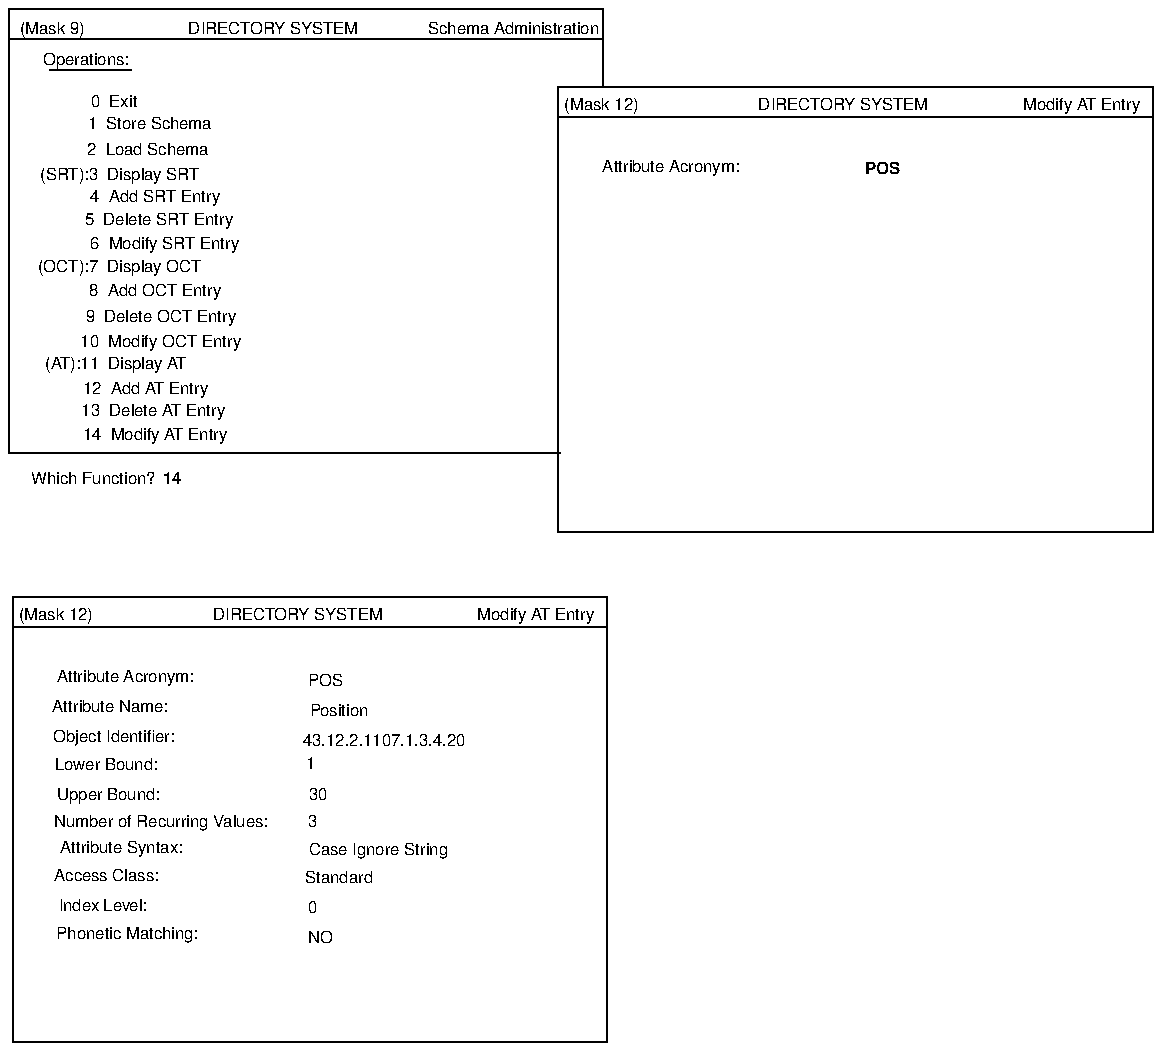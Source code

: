 ...\" @OSF_COPYRIGHT@
...\" COPYRIGHT NOTICE
...\" Copyright (c) 1990, 1991, 1992, 1993, 1994 Open Software Foundation, Inc.
...\" ALL RIGHTS RESERVED (DCE).  See the file named COPYRIGHT.DCE for
...\" the full copyright text.
...\" 
...\" HISTORY
...\" $Log: fig21.modifyatentry.pic,v $
...\" Revision 1.1.2.1  1994/08/04  21:02:43  hal
...\" 	Create DCE GDS Admin Gd & Ref from GDS parts of Adm Gd & Cmd Ref; fix log
...\" 	[1994/08/04  20:38:24  hal]
...\"
...\" 	Create DCE GDS Admin Gd & Ref from GDS parts of Adm Gd & Cmd Ref; fix log leaders if needed
...\"
...\" 	Creating GDS Admin Gd & Ref from Admin book.extended, Cmd Ref
...\"
...\" Revision 1.1.4.3  1994/06/13  18:00:24  devobj
...\" 	cr10872 - fix copyright
...\" 	[1994/06/13  17:59:10  devobj]
...\" 
...\" Revision 1.1.4.2  1993/08/12  17:21:31  buckler
...\" 	{edit, R1.0.2}
...\" 	Prentice-Hall editorial changes.
...\" 	[1993/08/12  17:06:53  buckler]
...\" 
...\" Revision 1.1.2.4  1993/02/26  19:33:12  rnollman
...\" 	last change for final draft
...\" 	[1993/02/26  19:32:38  rnollman]
...\" 
...\" Revision 1.1.2.3  1993/02/20  15:07:12  rnollman
...\" 	fixed for final draft
...\" 	[1993/02/20  15:06:36  rnollman]
...\" 
...\" Revision 1.1.2.2  1993/02/15  22:19:54  rnollman
...\" 	new figure
...\" 	[1993/02/15  22:19:28  rnollman]
...\" 
...\" $EndLog$
.PS
scale = 106.667
"\fH\s6Attribute Acronym:\s0\fP"  at 62, 248
"\fH\s6Attribute Acronym:\s0\fP"  at 353, 520
"\fH\s6DIRECTORY SYSTEM\s0\fP"  at 154, 281
line   from 319, 290 \
	to 319, 268 
line   from 2, 290 \
	to 2, 53 
line   from 2, 53 \
	to 263, 53 
line   from 2, 274 \
	to 319, 274 
line   from 2, 274 \
	to 319, 274 
line   from 2, 290 \
	to 2, 53 
line   from 319, 290 \
	to 319, 53 
line   from 2, 53 \
	to 319, 53 
"\fH\s6(Mask 12)\s0\fP"  at 25, 281
"\fH\s6Attribute Syntax:\s0\fP"  at 60, 157
"\fH\s6Phonetic Matching:\s0\fP"  at 63, 111
"\fH\s6Index Level:\s0\fP"  at 50, 126
"\fH\s6Access Class:\s0\fP"  at 52, 142
"\fH\s6Number of Recurring Values:\s0\fP"  at 81, 171
"\fH\s6Upper Bound:\s0\fP"  at 53, 185
"\fH\s6Lower Bound:\s0\fP"  at 52, 201
"\fH\s6Object Identifier:\s0\fP"  at 56, 216
"\fH\s6Attribute Name:\s0\fP"  at 54, 232
line   from 3, 290 \
	to 319, 290 
line   from 3, 290 \
	to 319, 290 
"\fH\s6Modify AT Entry\s0\fP"  at 281, 281
"\fH\s60  Exit\s0\fP"  at 56, 555
"\fH\s61  Store Schema\s0\fP"  at 75, 543
"\fH\s62  Load Schema\s0\fP"  at 74, 529
"\fH\s6(SRT):3  Display SRT\s0\fP"  at 59, 516
"\fH\s64  Add SRT Entry\s0\fP"  at 78, 504
"\fH\s6Operations:\s0\fP"  at 41, 577
line   from 22, 571 \
	to 65, 571 
"\fH\s65  Delete SRT Entry\s0\fP"  at 80, 492
"\fH\s66  Modify SRT Entry\s0\fP"  at 83, 479
"\fH\s6(OCT):7  Display OCT\s0\fP"  at 59, 467
"\fH\s68  Add OCT Entry\s0\fP"  at 78, 454
"\fH\s69  Delete OCT Entry\s0\fP"  at 81, 440
"\fH\s610  Modify OCT Entry\s0\fP"  at 81, 427
"\fH\s6(AT):11  Display AT\s0\fP"  at 57, 415
"\fH\s612  Add AT Entry\s0\fP"  at 73, 402
"\fH\s613  Delete AT Entry\s0\fP"  at 77, 390
"\fH\s614  Modify AT Entry\s0\fP"  at 78, 377
line   from 1, 604 \
	to 317, 604 
"\fH\s6DIRECTORY SYSTEM\s0\fP"  at 141, 594
line   from 0, 588 \
	to 317, 588 
"\fH\s6\s0\fP"  at 275, 425
"\fH\s6Which Function?\s0\fP"  at 45, 354
line   from 0, 604 \
	to 0, 367 
"\fH\s6(Mask 9)\s0\fP"  at 23, 594
"\fH\s6Schema Administration\s0\fP"  at 269, 594
line   from 0, 367 \
	to 294, 367 
"\f(HB\s614\s0\fP"  at 87, 354
"\fH\s6Modify AT Entry\s0\fP"  at 572, 553
line   from 294, 562 \
	to 610, 562 
line   from 294, 562 \
	to 610, 562 
"\fH\s6(Mask 12)\s0\fP"  at 316, 553
line   from 293, 325 \
	to 610, 325 
line   from 610, 562 \
	to 610, 325 
line   from 293, 562 \
	to 293, 325 
line   from 293, 546 \
	to 610, 546 
line   from 293, 546 \
	to 610, 546 
line   from 293, 325 \
	to 554, 325 
line   from 293, 562 \
	to 293, 325 
line   from 610, 562 \
	to 610, 540 
"\fH\s6DIRECTORY SYSTEM\s0\fP"  at 445, 553
line   from 317, 604 \
	to 317, 562 
"\f(HB\s6POS\s0\fP"  at 466, 519
"\fH\s6\s0\fP"  at 397, 3
"\fH\s6Case Ignore String\s0\fP"  at 197, 156
"\fH\s6Standard\s0\fP"  at 176, 141
"\fH\s6NO\s0\fP"  at 166, 109
"\fH\s60\s0\fP"  at 162, 125
"\fH\s63\s0\fP"  at 162, 171
"\fH\s630\s0\fP"  at 165, 185
"\fH\s61\s0\fP"  at 161, 202
"\fH\s643.12.2.1107.1.3.4.20\s0\fP"  at 200, 214
"\fH\s6Position\s0\fP"  at 176, 230
"\fH\s6POS\s0\fP"  at 169, 246
.PE
